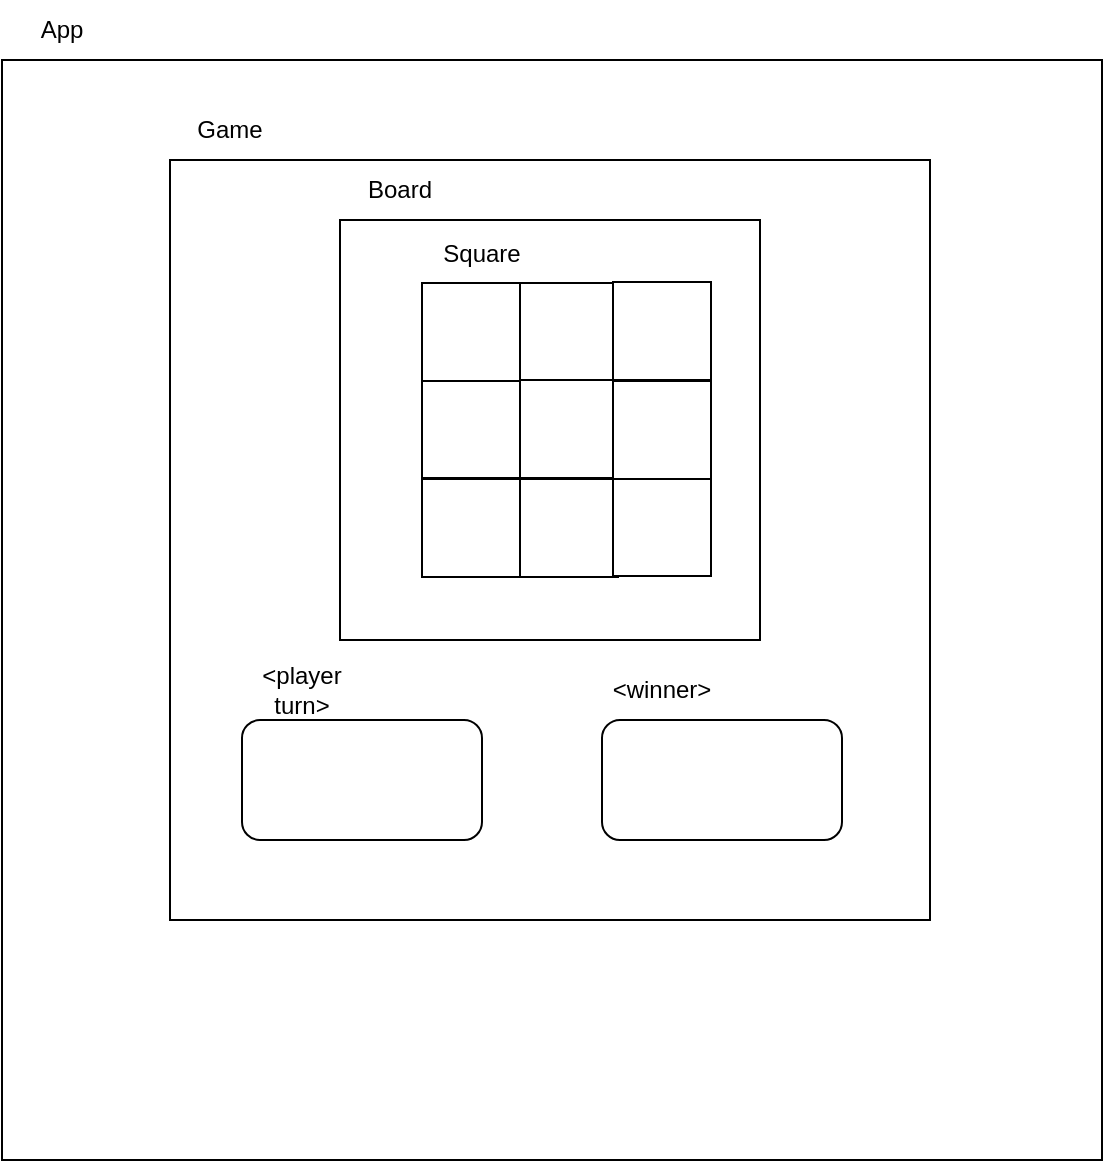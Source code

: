 <mxfile>
    <diagram id="1m6S0ZzcQYPgyVqDyFVg" name="Page-1">
        <mxGraphModel dx="926" dy="715" grid="1" gridSize="10" guides="1" tooltips="1" connect="1" arrows="1" fold="1" page="1" pageScale="1" pageWidth="827" pageHeight="1169" math="0" shadow="0">
            <root>
                <mxCell id="0"/>
                <mxCell id="1" parent="0"/>
                <mxCell id="10" value="" style="whiteSpace=wrap;html=1;aspect=fixed;" vertex="1" parent="1">
                    <mxGeometry x="140" y="60" width="550" height="550" as="geometry"/>
                </mxCell>
                <mxCell id="2" value="" style="whiteSpace=wrap;html=1;aspect=fixed;" vertex="1" parent="1">
                    <mxGeometry x="224" y="110" width="380" height="380" as="geometry"/>
                </mxCell>
                <mxCell id="3" value="Game" style="text;html=1;strokeColor=none;fillColor=none;align=center;verticalAlign=middle;whiteSpace=wrap;rounded=0;" vertex="1" parent="1">
                    <mxGeometry x="224" y="80" width="60" height="30" as="geometry"/>
                </mxCell>
                <mxCell id="4" value="" style="whiteSpace=wrap;html=1;aspect=fixed;" vertex="1" parent="1">
                    <mxGeometry x="309" y="140" width="210" height="210" as="geometry"/>
                </mxCell>
                <mxCell id="5" value="Board" style="text;html=1;strokeColor=none;fillColor=none;align=center;verticalAlign=middle;whiteSpace=wrap;rounded=0;" vertex="1" parent="1">
                    <mxGeometry x="309" y="110" width="60" height="30" as="geometry"/>
                </mxCell>
                <mxCell id="6" value="" style="rounded=1;whiteSpace=wrap;html=1;" vertex="1" parent="1">
                    <mxGeometry x="260" y="390" width="120" height="60" as="geometry"/>
                </mxCell>
                <mxCell id="7" value="" style="rounded=1;whiteSpace=wrap;html=1;" vertex="1" parent="1">
                    <mxGeometry x="440" y="390" width="120" height="60" as="geometry"/>
                </mxCell>
                <mxCell id="8" value="&amp;lt;player turn&amp;gt;" style="text;html=1;strokeColor=none;fillColor=none;align=center;verticalAlign=middle;whiteSpace=wrap;rounded=0;" vertex="1" parent="1">
                    <mxGeometry x="260" y="360" width="60" height="30" as="geometry"/>
                </mxCell>
                <mxCell id="9" value="&amp;lt;winner&amp;gt;" style="text;html=1;strokeColor=none;fillColor=none;align=center;verticalAlign=middle;whiteSpace=wrap;rounded=0;" vertex="1" parent="1">
                    <mxGeometry x="440" y="360" width="60" height="30" as="geometry"/>
                </mxCell>
                <mxCell id="11" value="App" style="text;html=1;strokeColor=none;fillColor=none;align=center;verticalAlign=middle;whiteSpace=wrap;rounded=0;" vertex="1" parent="1">
                    <mxGeometry x="140" y="30" width="60" height="30" as="geometry"/>
                </mxCell>
                <mxCell id="12" value="" style="whiteSpace=wrap;html=1;aspect=fixed;" vertex="1" parent="1">
                    <mxGeometry x="399" y="171.5" width="49" height="49" as="geometry"/>
                </mxCell>
                <mxCell id="13" value="" style="whiteSpace=wrap;html=1;aspect=fixed;" vertex="1" parent="1">
                    <mxGeometry x="350" y="220" width="49" height="49" as="geometry"/>
                </mxCell>
                <mxCell id="14" value="" style="whiteSpace=wrap;html=1;aspect=fixed;" vertex="1" parent="1">
                    <mxGeometry x="399" y="220" width="49" height="49" as="geometry"/>
                </mxCell>
                <mxCell id="15" value="" style="whiteSpace=wrap;html=1;aspect=fixed;" vertex="1" parent="1">
                    <mxGeometry x="350" y="269.5" width="49" height="49" as="geometry"/>
                </mxCell>
                <mxCell id="16" value="" style="whiteSpace=wrap;html=1;aspect=fixed;" vertex="1" parent="1">
                    <mxGeometry x="399" y="269.5" width="49" height="49" as="geometry"/>
                </mxCell>
                <mxCell id="17" value="" style="whiteSpace=wrap;html=1;aspect=fixed;" vertex="1" parent="1">
                    <mxGeometry x="445.5" y="269" width="49" height="49" as="geometry"/>
                </mxCell>
                <mxCell id="18" value="" style="whiteSpace=wrap;html=1;aspect=fixed;" vertex="1" parent="1">
                    <mxGeometry x="445.5" y="220.5" width="49" height="49" as="geometry"/>
                </mxCell>
                <mxCell id="19" value="" style="whiteSpace=wrap;html=1;aspect=fixed;" vertex="1" parent="1">
                    <mxGeometry x="445.5" y="171" width="49" height="49" as="geometry"/>
                </mxCell>
                <mxCell id="21" value="" style="whiteSpace=wrap;html=1;aspect=fixed;" vertex="1" parent="1">
                    <mxGeometry x="350" y="171.5" width="49" height="49" as="geometry"/>
                </mxCell>
                <mxCell id="22" value="Square" style="text;html=1;strokeColor=none;fillColor=none;align=center;verticalAlign=middle;whiteSpace=wrap;rounded=0;" vertex="1" parent="1">
                    <mxGeometry x="350" y="141.5" width="60" height="30" as="geometry"/>
                </mxCell>
            </root>
        </mxGraphModel>
    </diagram>
</mxfile>
